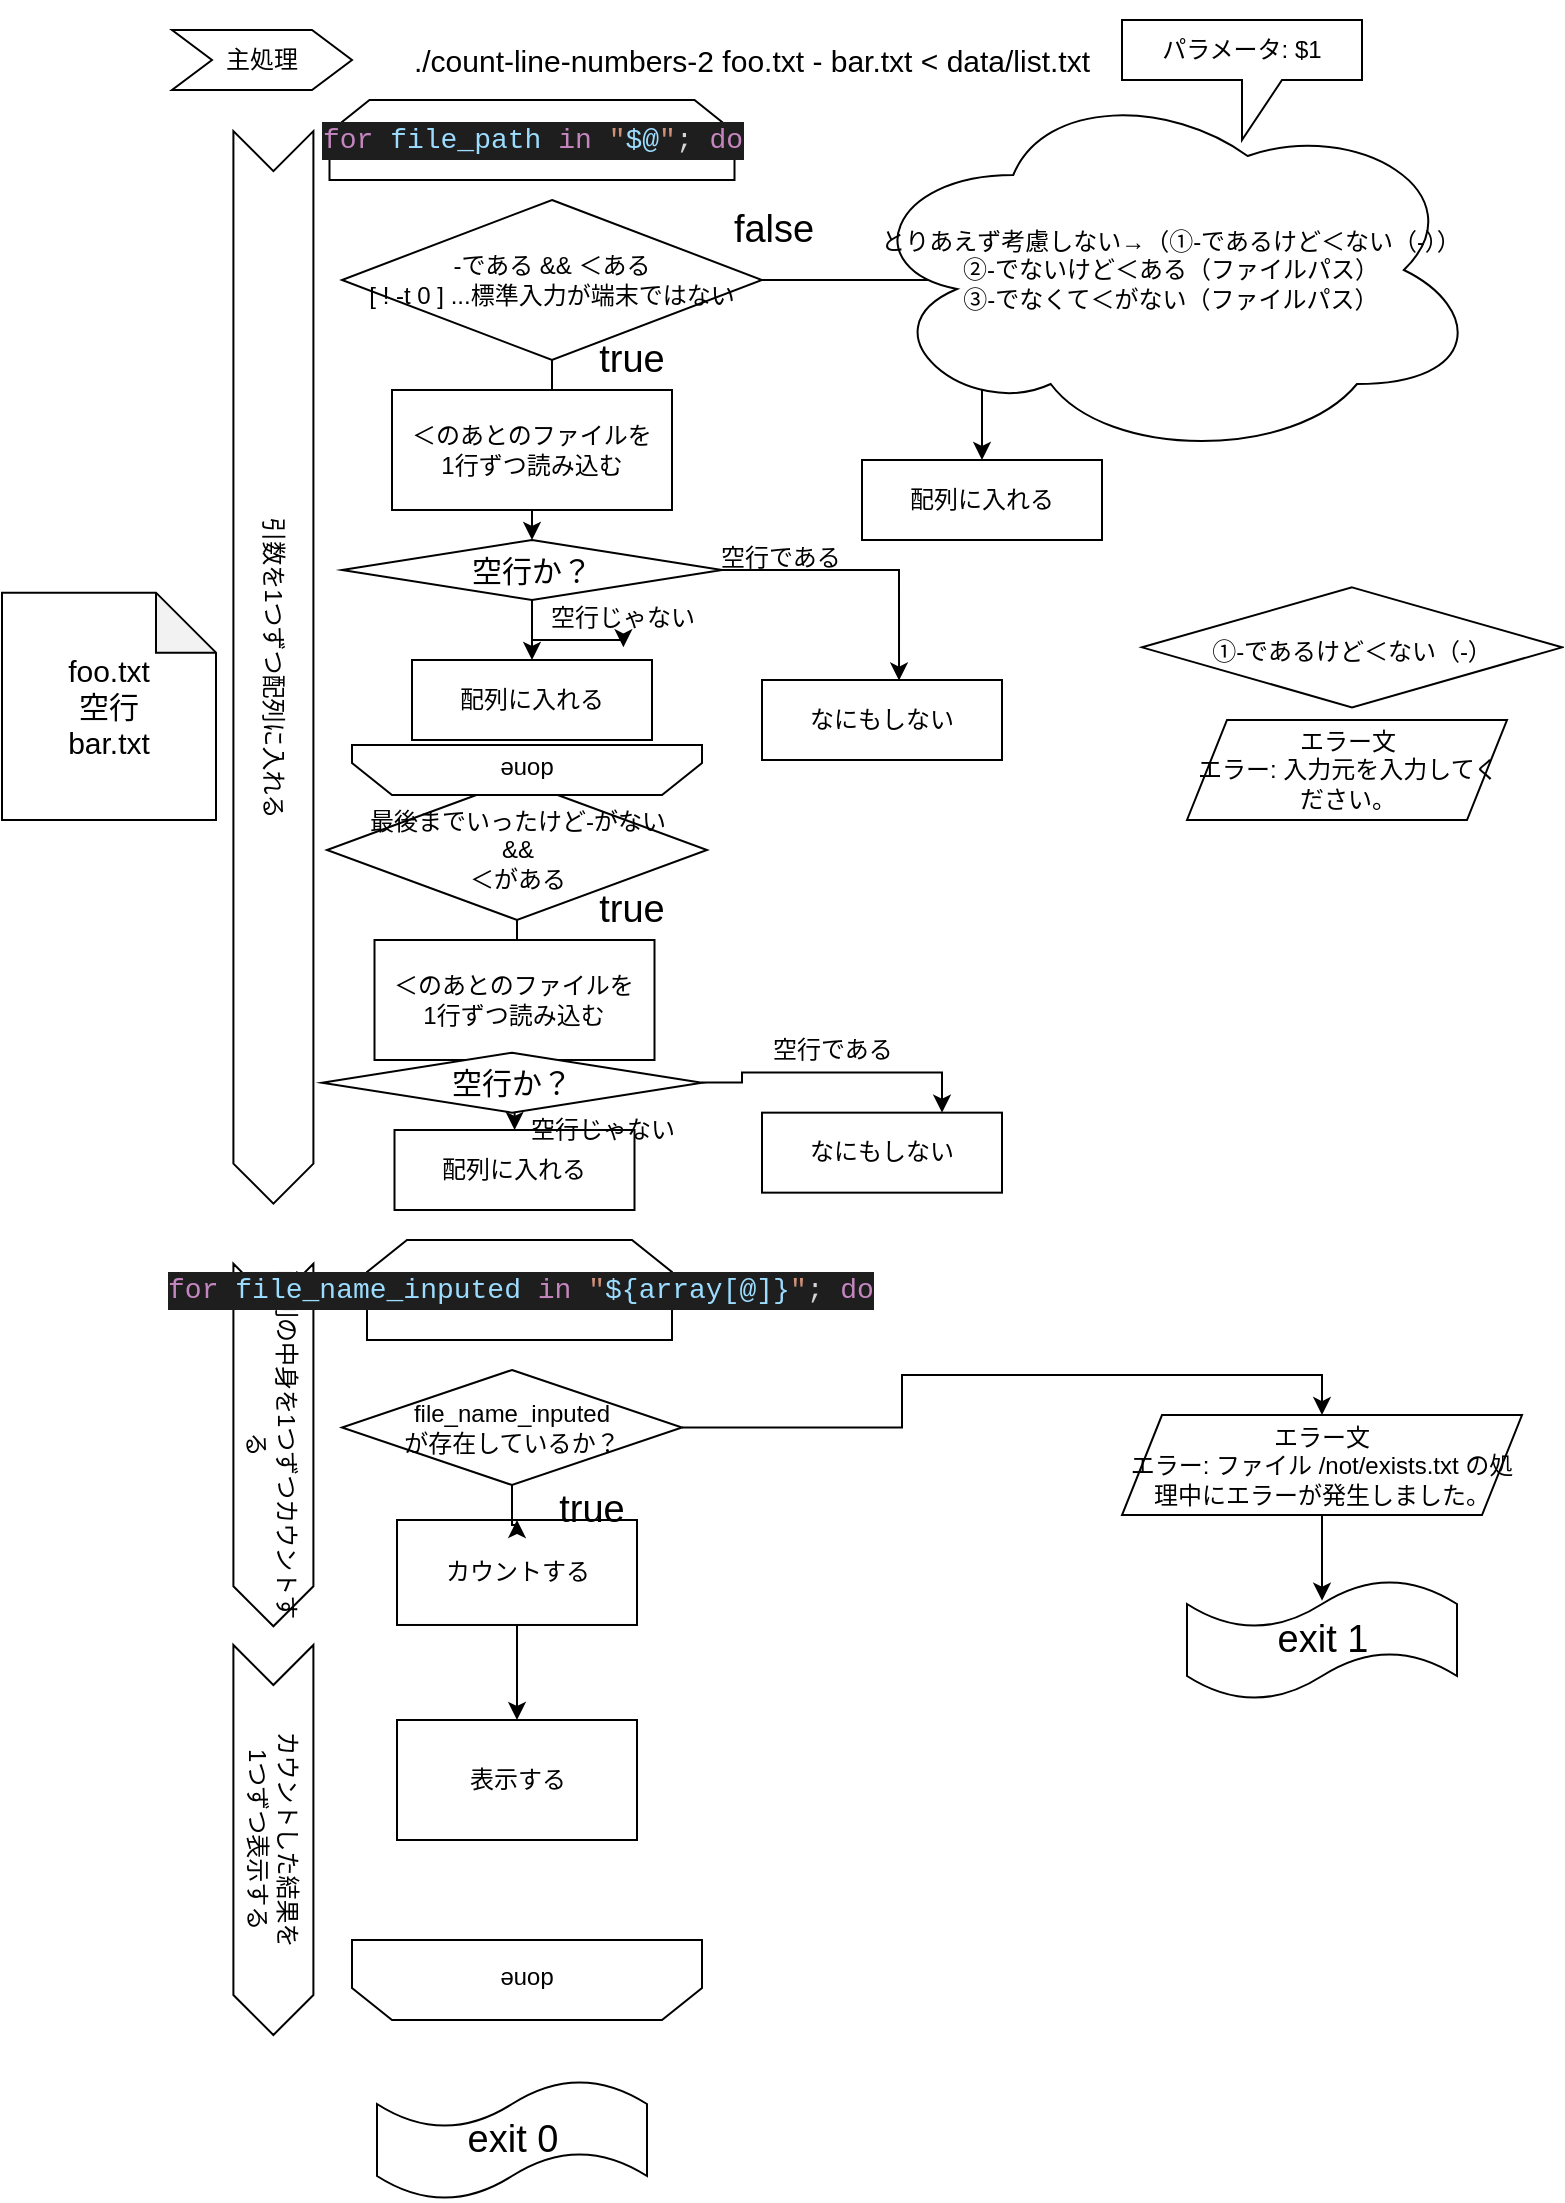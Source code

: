 <mxfile version="13.6.5">
    <diagram id="pCjuzLubRoerd79wUXE9" name="Page-1">
        <mxGraphModel dx="940" dy="455" grid="1" gridSize="10" guides="1" tooltips="1" connect="1" arrows="1" fold="1" page="1" pageScale="1" pageWidth="827" pageHeight="1169" math="0" shadow="0">
            <root>
                <mxCell id="0"/>
                <mxCell id="1" parent="0"/>
                <mxCell id="2" value="配列に入れる" style="rounded=0;whiteSpace=wrap;html=1;" vertex="1" parent="1">
                    <mxGeometry x="215" y="330" width="120" height="40" as="geometry"/>
                </mxCell>
                <mxCell id="3" value="表示する" style="rounded=0;whiteSpace=wrap;html=1;" vertex="1" parent="1">
                    <mxGeometry x="207.5" y="860" width="120" height="60" as="geometry"/>
                </mxCell>
                <mxCell id="45" style="edgeStyle=orthogonalEdgeStyle;rounded=0;orthogonalLoop=1;jettySize=auto;html=1;entryX=0.5;entryY=0;entryDx=0;entryDy=0;fontSize=12;" edge="1" parent="1" source="4" target="3">
                    <mxGeometry relative="1" as="geometry"/>
                </mxCell>
                <mxCell id="4" value="カウントする" style="rounded=0;whiteSpace=wrap;html=1;" vertex="1" parent="1">
                    <mxGeometry x="207.5" y="760" width="120" height="52.49" as="geometry"/>
                </mxCell>
                <mxCell id="5" value="./count-line-numbers-2&amp;nbsp;foo.txt - bar.txt &amp;lt; data/list.txt" style="text;html=1;strokeColor=none;fillColor=none;align=center;verticalAlign=middle;whiteSpace=wrap;rounded=0;fontSize=15;" vertex="1" parent="1">
                    <mxGeometry x="210" width="350" height="60" as="geometry"/>
                </mxCell>
                <mxCell id="23" style="edgeStyle=orthogonalEdgeStyle;rounded=0;orthogonalLoop=1;jettySize=auto;html=1;fontSize=19;" edge="1" parent="1" source="6" target="22">
                    <mxGeometry relative="1" as="geometry"/>
                </mxCell>
                <mxCell id="57" style="edgeStyle=orthogonalEdgeStyle;rounded=0;orthogonalLoop=1;jettySize=auto;html=1;fontSize=15;" edge="1" parent="1" source="6" target="37">
                    <mxGeometry relative="1" as="geometry"/>
                </mxCell>
                <mxCell id="6" value="-である &amp;amp;&amp;amp; ＜ある&lt;br&gt;[ ! -t 0 ] ...標準入力が端末ではない" style="rhombus;whiteSpace=wrap;html=1;" vertex="1" parent="1">
                    <mxGeometry x="180" y="100" width="210" height="80" as="geometry"/>
                </mxCell>
                <mxCell id="35" value="" style="edgeStyle=orthogonalEdgeStyle;rounded=0;orthogonalLoop=1;jettySize=auto;html=1;fontSize=19;" edge="1" parent="1" source="7" target="34">
                    <mxGeometry relative="1" as="geometry"/>
                </mxCell>
                <mxCell id="7" value="最後までいったけど-がない&lt;br&gt;&amp;amp;&amp;amp;&lt;br&gt;＜がある" style="rhombus;whiteSpace=wrap;html=1;" vertex="1" parent="1">
                    <mxGeometry x="172.5" y="390" width="190" height="70" as="geometry"/>
                </mxCell>
                <mxCell id="8" value="パラメータ: $1" style="shape=callout;whiteSpace=wrap;html=1;perimeter=calloutPerimeter;" vertex="1" parent="1">
                    <mxGeometry x="570" y="10" width="120" height="60" as="geometry"/>
                </mxCell>
                <mxCell id="9" value="引数を1つずつ配列に入れる" style="shape=step;perimeter=stepPerimeter;whiteSpace=wrap;html=1;fixedSize=1;rotation=90;" vertex="1" parent="1">
                    <mxGeometry x="-122.42" y="313.67" width="536.25" height="40" as="geometry"/>
                </mxCell>
                <mxCell id="10" value="配列の中身を1つずつカウントする" style="shape=step;perimeter=stepPerimeter;whiteSpace=wrap;html=1;fixedSize=1;rotation=90;" vertex="1" parent="1">
                    <mxGeometry x="55.08" y="702.51" width="181.25" height="40" as="geometry"/>
                </mxCell>
                <mxCell id="11" value="カウントした結果を&lt;br&gt;1つずつ表示する" style="shape=step;perimeter=stepPerimeter;whiteSpace=wrap;html=1;fixedSize=1;rotation=90;" vertex="1" parent="1">
                    <mxGeometry x="48.2" y="900" width="195" height="40" as="geometry"/>
                </mxCell>
                <mxCell id="13" value="主処理" style="shape=step;perimeter=stepPerimeter;whiteSpace=wrap;html=1;fixedSize=1;" vertex="1" parent="1">
                    <mxGeometry x="95" y="15" width="90" height="30" as="geometry"/>
                </mxCell>
                <mxCell id="15" style="edgeStyle=orthogonalEdgeStyle;rounded=0;orthogonalLoop=1;jettySize=auto;html=1;" edge="1" parent="1" source="14" target="4">
                    <mxGeometry relative="1" as="geometry"/>
                </mxCell>
                <mxCell id="20" style="edgeStyle=orthogonalEdgeStyle;rounded=0;orthogonalLoop=1;jettySize=auto;html=1;entryX=0.5;entryY=0;entryDx=0;entryDy=0;fontSize=19;" edge="1" parent="1" source="14" target="16">
                    <mxGeometry relative="1" as="geometry"/>
                </mxCell>
                <mxCell id="14" value="file_name_inputed&lt;br&gt;が存在しているか？" style="rhombus;whiteSpace=wrap;html=1;" vertex="1" parent="1">
                    <mxGeometry x="180" y="685" width="170" height="57.51" as="geometry"/>
                </mxCell>
                <mxCell id="21" style="edgeStyle=orthogonalEdgeStyle;rounded=0;orthogonalLoop=1;jettySize=auto;html=1;entryX=0.5;entryY=0.172;entryDx=0;entryDy=0;entryPerimeter=0;fontSize=19;" edge="1" parent="1" source="16" target="19">
                    <mxGeometry relative="1" as="geometry"/>
                </mxCell>
                <mxCell id="16" value="エラー文&lt;br&gt;エラー: ファイル /not/exists.txt の処理中にエラーが発生しました。" style="shape=parallelogram;perimeter=parallelogramPerimeter;whiteSpace=wrap;html=1;fixedSize=1;" vertex="1" parent="1">
                    <mxGeometry x="570" y="707.51" width="200" height="50" as="geometry"/>
                </mxCell>
                <mxCell id="17" style="edgeStyle=orthogonalEdgeStyle;rounded=0;orthogonalLoop=1;jettySize=auto;html=1;exitX=0.5;exitY=1;exitDx=0;exitDy=0;" edge="1" parent="1" source="16" target="16">
                    <mxGeometry relative="1" as="geometry"/>
                </mxCell>
                <mxCell id="18" value="&lt;font style=&quot;font-size: 19px;&quot;&gt;exit 0&lt;/font&gt;" style="shape=tape;whiteSpace=wrap;html=1;fontSize=19;" vertex="1" parent="1">
                    <mxGeometry x="197.5" y="1040" width="135" height="60" as="geometry"/>
                </mxCell>
                <mxCell id="19" value="&lt;font style=&quot;font-size: 19px&quot;&gt;exit 1&lt;br&gt;&lt;/font&gt;" style="shape=tape;whiteSpace=wrap;html=1;fontSize=19;" vertex="1" parent="1">
                    <mxGeometry x="602.5" y="790" width="135" height="60" as="geometry"/>
                </mxCell>
                <mxCell id="22" value="＜のあとのファイルを&lt;br&gt;1行ずつ読み込む" style="rounded=0;whiteSpace=wrap;html=1;" vertex="1" parent="1">
                    <mxGeometry x="205" y="195" width="140" height="60" as="geometry"/>
                </mxCell>
                <mxCell id="24" value="true" style="text;html=1;strokeColor=none;fillColor=none;align=center;verticalAlign=middle;whiteSpace=wrap;rounded=0;fontSize=19;" vertex="1" parent="1">
                    <mxGeometry x="305" y="165" width="40" height="30" as="geometry"/>
                </mxCell>
                <mxCell id="25" value="false" style="text;html=1;strokeColor=none;fillColor=none;align=center;verticalAlign=middle;whiteSpace=wrap;rounded=0;fontSize=19;" vertex="1" parent="1">
                    <mxGeometry x="376.25" y="100" width="40" height="30" as="geometry"/>
                </mxCell>
                <mxCell id="29" value="true" style="text;html=1;strokeColor=none;fillColor=none;align=center;verticalAlign=middle;whiteSpace=wrap;rounded=0;fontSize=19;" vertex="1" parent="1">
                    <mxGeometry x="285" y="740" width="40" height="30" as="geometry"/>
                </mxCell>
                <mxCell id="30" value="false" style="text;html=1;strokeColor=none;fillColor=none;align=center;verticalAlign=middle;whiteSpace=wrap;rounded=0;fontSize=19;" vertex="1" parent="1">
                    <mxGeometry x="365" y="630" width="40" height="30" as="geometry"/>
                </mxCell>
                <mxCell id="33" value="配列に入れる" style="rounded=0;whiteSpace=wrap;html=1;" vertex="1" parent="1">
                    <mxGeometry x="206.25" y="565" width="120" height="40" as="geometry"/>
                </mxCell>
                <mxCell id="36" value="" style="edgeStyle=orthogonalEdgeStyle;rounded=0;orthogonalLoop=1;jettySize=auto;html=1;fontSize=19;" edge="1" parent="1" source="34" target="33">
                    <mxGeometry relative="1" as="geometry"/>
                </mxCell>
                <mxCell id="34" value="＜のあとのファイルを&lt;br&gt;1行ずつ読み込む" style="rounded=0;whiteSpace=wrap;html=1;" vertex="1" parent="1">
                    <mxGeometry x="196.25" y="470" width="140" height="60" as="geometry"/>
                </mxCell>
                <mxCell id="37" value="配列に入れる" style="rounded=0;whiteSpace=wrap;html=1;" vertex="1" parent="1">
                    <mxGeometry x="440" y="230" width="120" height="40" as="geometry"/>
                </mxCell>
                <mxCell id="38" value="とりあえず考慮しない→（①-であるけど＜ない（-））&lt;br&gt;②-でないけど＜ある（ファイルパス）&lt;br&gt;③-でなくて＜がない（ファイルパス）" style="ellipse;shape=cloud;whiteSpace=wrap;html=1;fontSize=12;" vertex="1" parent="1">
                    <mxGeometry x="437.5" y="40" width="312.5" height="190" as="geometry"/>
                </mxCell>
                <mxCell id="42" value="true" style="text;html=1;strokeColor=none;fillColor=none;align=center;verticalAlign=middle;whiteSpace=wrap;rounded=0;fontSize=19;" vertex="1" parent="1">
                    <mxGeometry x="305" y="440" width="40" height="30" as="geometry"/>
                </mxCell>
                <mxCell id="46" value="&lt;div style=&quot;color: rgb(212 , 212 , 212) ; background-color: rgb(30 , 30 , 30) ; font-family: &amp;#34;consolas&amp;#34; , &amp;#34;courier new&amp;#34; , monospace ; font-size: 14px ; line-height: 19px&quot;&gt;&lt;span style=&quot;color: rgb(197 , 134 , 192)&quot;&gt;for&lt;/span&gt;&amp;nbsp;&lt;span style=&quot;color: rgb(156 , 220 , 254)&quot;&gt;file_name_inputed&lt;/span&gt;&amp;nbsp;&lt;span style=&quot;color: rgb(197 , 134 , 192)&quot;&gt;in&lt;/span&gt;&amp;nbsp;&lt;span style=&quot;color: rgb(206 , 145 , 120)&quot;&gt;&quot;&lt;/span&gt;&lt;span style=&quot;color: rgb(156 , 220 , 254)&quot;&gt;${array[@]}&lt;/span&gt;&lt;span style=&quot;color: rgb(206 , 145 , 120)&quot;&gt;&quot;&lt;/span&gt;;&amp;nbsp;&lt;span style=&quot;color: rgb(197 , 134 , 192)&quot;&gt;do&lt;/span&gt;&lt;br&gt;&lt;/div&gt;" style="shape=loopLimit;whiteSpace=wrap;html=1;fontSize=12;" vertex="1" parent="1">
                    <mxGeometry x="192.5" y="620" width="152.5" height="50" as="geometry"/>
                </mxCell>
                <mxCell id="47" value="done" style="shape=loopLimit;whiteSpace=wrap;html=1;fontSize=12;rotation=-180;" vertex="1" parent="1">
                    <mxGeometry x="185" y="970" width="175" height="40" as="geometry"/>
                </mxCell>
                <mxCell id="48" value="&lt;div style=&quot;color: rgb(212 , 212 , 212) ; background-color: rgb(30 , 30 , 30) ; font-family: &amp;#34;consolas&amp;#34; , &amp;#34;courier new&amp;#34; , monospace ; font-size: 14px ; line-height: 19px&quot;&gt;&lt;span style=&quot;color: #c586c0&quot;&gt;for&lt;/span&gt;&amp;nbsp;&lt;span style=&quot;color: #9cdcfe&quot;&gt;file_path&lt;/span&gt;&amp;nbsp;&lt;span style=&quot;color: #c586c0&quot;&gt;in&lt;/span&gt;&amp;nbsp;&lt;span style=&quot;color: #ce9178&quot;&gt;&quot;&lt;/span&gt;&lt;span style=&quot;color: #9cdcfe&quot;&gt;$@&lt;/span&gt;&lt;span style=&quot;color: #ce9178&quot;&gt;&quot;&lt;/span&gt;;&amp;nbsp;&lt;span style=&quot;color: #c586c0&quot;&gt;do&lt;/span&gt;&lt;/div&gt;" style="shape=loopLimit;whiteSpace=wrap;html=1;fontSize=12;" vertex="1" parent="1">
                    <mxGeometry x="173.75" y="50" width="202.5" height="40" as="geometry"/>
                </mxCell>
                <mxCell id="51" value="done" style="shape=loopLimit;whiteSpace=wrap;html=1;fontSize=12;rotation=-180;" vertex="1" parent="1">
                    <mxGeometry x="185" y="372.5" width="175" height="25" as="geometry"/>
                </mxCell>
                <mxCell id="54" value="エラー文&lt;br&gt;エラー: 入力元を入力してください。" style="shape=parallelogram;perimeter=parallelogramPerimeter;whiteSpace=wrap;html=1;fixedSize=1;" vertex="1" parent="1">
                    <mxGeometry x="602.5" y="360" width="160" height="50" as="geometry"/>
                </mxCell>
                <mxCell id="55" value="&lt;span style=&quot;font-size: 12px&quot;&gt;①-であるけど＜ない（-）&lt;/span&gt;" style="rhombus;whiteSpace=wrap;html=1;fontSize=15;" vertex="1" parent="1">
                    <mxGeometry x="580" y="293.67" width="210" height="60" as="geometry"/>
                </mxCell>
                <mxCell id="60" value="foo.txt&lt;br&gt;空行&lt;br&gt;bar.txt" style="shape=note;whiteSpace=wrap;html=1;backgroundOutline=1;darkOpacity=0.05;fontSize=15;" vertex="1" parent="1">
                    <mxGeometry x="10" y="296.33" width="107" height="113.67" as="geometry"/>
                </mxCell>
                <mxCell id="66" style="edgeStyle=orthogonalEdgeStyle;rounded=0;orthogonalLoop=1;jettySize=auto;html=1;entryX=0.5;entryY=0;entryDx=0;entryDy=0;fontSize=15;" edge="1" parent="1" source="59" target="2">
                    <mxGeometry relative="1" as="geometry"/>
                </mxCell>
                <mxCell id="71" style="edgeStyle=orthogonalEdgeStyle;rounded=0;orthogonalLoop=1;jettySize=auto;html=1;entryX=0.571;entryY=0.007;entryDx=0;entryDy=0;entryPerimeter=0;fontSize=12;" edge="1" parent="1" source="59" target="70">
                    <mxGeometry relative="1" as="geometry"/>
                </mxCell>
                <mxCell id="59" value="空行か？" style="rhombus;whiteSpace=wrap;html=1;fontSize=15;" vertex="1" parent="1">
                    <mxGeometry x="180" y="270" width="190" height="30" as="geometry"/>
                </mxCell>
                <mxCell id="62" style="edgeStyle=orthogonalEdgeStyle;rounded=0;orthogonalLoop=1;jettySize=auto;html=1;exitX=0.5;exitY=1;exitDx=0;exitDy=0;entryX=0.5;entryY=0;entryDx=0;entryDy=0;fontSize=12;" edge="1" parent="1" source="22" target="59">
                    <mxGeometry relative="1" as="geometry">
                        <mxPoint x="275" y="255" as="sourcePoint"/>
                        <mxPoint x="276.25" y="293.67" as="targetPoint"/>
                    </mxGeometry>
                </mxCell>
                <mxCell id="67" value="空行じゃない" style="text;html=1;strokeColor=none;fillColor=none;align=center;verticalAlign=middle;whiteSpace=wrap;rounded=0;fontSize=12;" vertex="1" parent="1">
                    <mxGeometry x="271.25" y="293.67" width="98.75" height="30" as="geometry"/>
                </mxCell>
                <mxCell id="68" style="edgeStyle=orthogonalEdgeStyle;rounded=0;orthogonalLoop=1;jettySize=auto;html=1;fontSize=15;" edge="1" parent="1" source="59" target="67">
                    <mxGeometry relative="1" as="geometry">
                        <mxPoint x="480" y="340" as="targetPoint"/>
                        <mxPoint x="370" y="285" as="sourcePoint"/>
                    </mxGeometry>
                </mxCell>
                <mxCell id="69" value="空行である" style="text;html=1;strokeColor=none;fillColor=none;align=center;verticalAlign=middle;whiteSpace=wrap;rounded=0;fontSize=12;" vertex="1" parent="1">
                    <mxGeometry x="350" y="263.67" width="98.75" height="30" as="geometry"/>
                </mxCell>
                <mxCell id="70" value="なにもしない" style="rounded=0;whiteSpace=wrap;html=1;" vertex="1" parent="1">
                    <mxGeometry x="390" y="340" width="120" height="40" as="geometry"/>
                </mxCell>
                <mxCell id="76" style="edgeStyle=orthogonalEdgeStyle;rounded=0;orthogonalLoop=1;jettySize=auto;html=1;entryX=0.75;entryY=0;entryDx=0;entryDy=0;fontSize=12;" edge="1" parent="1" source="72" target="75">
                    <mxGeometry relative="1" as="geometry"/>
                </mxCell>
                <mxCell id="72" value="空行か？" style="rhombus;whiteSpace=wrap;html=1;fontSize=15;" vertex="1" parent="1">
                    <mxGeometry x="170" y="526.33" width="190" height="30" as="geometry"/>
                </mxCell>
                <mxCell id="73" value="空行じゃない" style="text;html=1;strokeColor=none;fillColor=none;align=center;verticalAlign=middle;whiteSpace=wrap;rounded=0;fontSize=12;" vertex="1" parent="1">
                    <mxGeometry x="261.25" y="550" width="98.75" height="30" as="geometry"/>
                </mxCell>
                <mxCell id="74" value="空行である" style="text;html=1;strokeColor=none;fillColor=none;align=center;verticalAlign=middle;whiteSpace=wrap;rounded=0;fontSize=12;" vertex="1" parent="1">
                    <mxGeometry x="376.25" y="510" width="98.75" height="30" as="geometry"/>
                </mxCell>
                <mxCell id="75" value="なにもしない" style="rounded=0;whiteSpace=wrap;html=1;" vertex="1" parent="1">
                    <mxGeometry x="390" y="556.33" width="120" height="40" as="geometry"/>
                </mxCell>
            </root>
        </mxGraphModel>
    </diagram>
</mxfile>